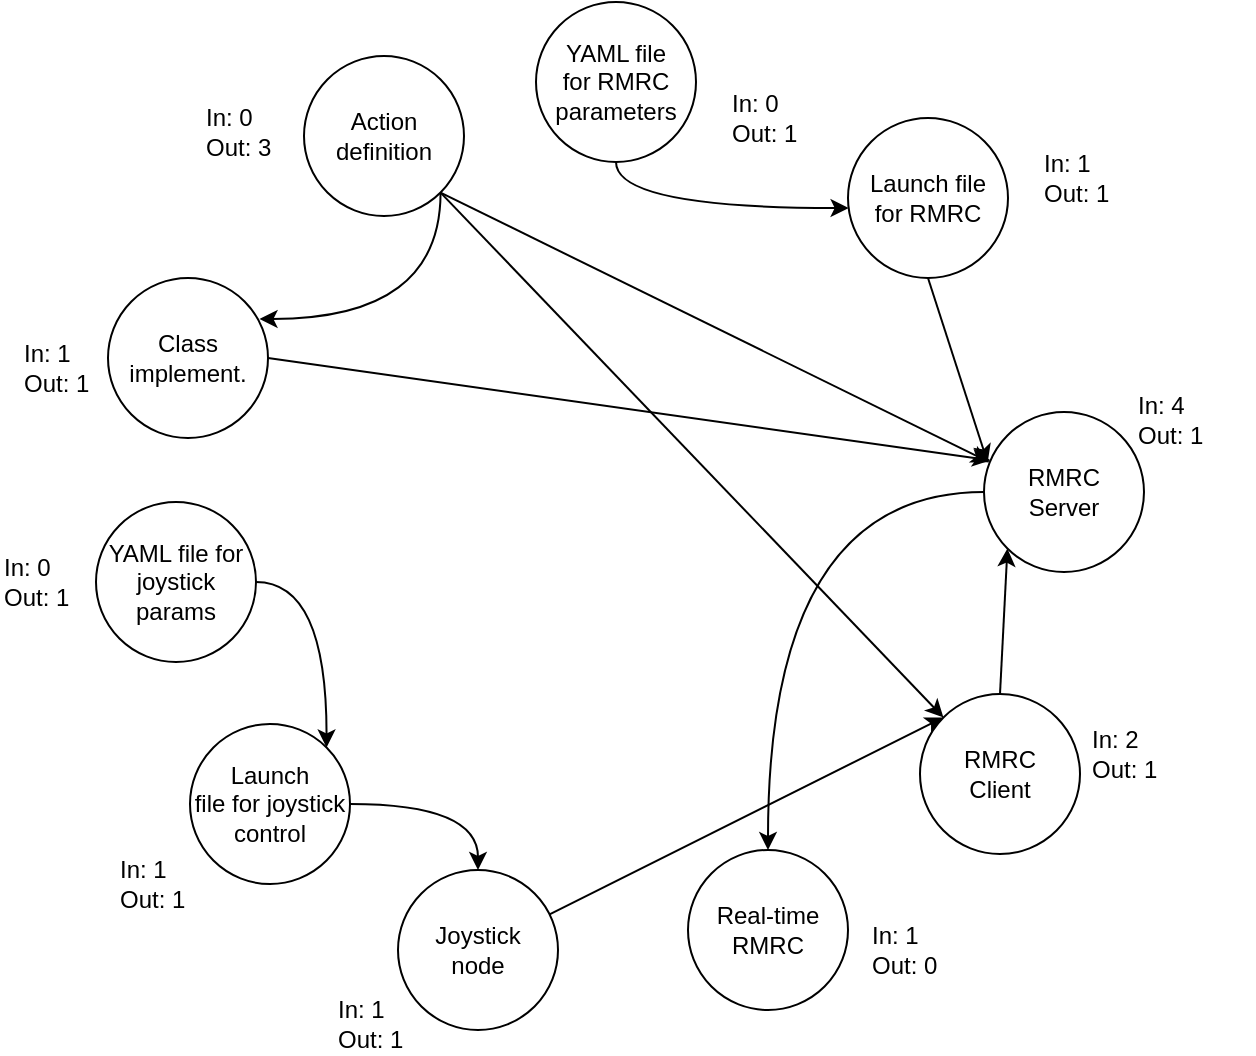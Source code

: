 <mxfile version="26.0.6" pages="2">
  <diagram name="IRD" id="ZztUI7UFo4Baf_EGebT_">
    <mxGraphModel dx="1101" dy="639" grid="0" gridSize="10" guides="1" tooltips="1" connect="1" arrows="1" fold="1" page="1" pageScale="1" pageWidth="827" pageHeight="583" math="0" shadow="0">
      <root>
        <mxCell id="0" />
        <mxCell id="1" parent="0" />
        <mxCell id="GeqlLUC7v0cgVlyrRViE-1" value="&lt;div&gt;YAML file&lt;/div&gt;&lt;div&gt;for RMRC&lt;/div&gt;&lt;div&gt;parameters&lt;br&gt;&lt;/div&gt;" style="ellipse;whiteSpace=wrap;html=1;aspect=fixed;" vertex="1" parent="1">
          <mxGeometry x="338" y="34" width="80" height="80" as="geometry" />
        </mxCell>
        <mxCell id="GeqlLUC7v0cgVlyrRViE-2" value="&lt;div&gt;Launch file&lt;/div&gt;&lt;div&gt;for RMRC&lt;br&gt;&lt;/div&gt;" style="ellipse;whiteSpace=wrap;html=1;aspect=fixed;" vertex="1" parent="1">
          <mxGeometry x="494" y="92" width="80" height="80" as="geometry" />
        </mxCell>
        <mxCell id="GeqlLUC7v0cgVlyrRViE-27" style="edgeStyle=orthogonalEdgeStyle;rounded=0;orthogonalLoop=1;jettySize=auto;html=1;curved=1;" edge="1" parent="1" source="GeqlLUC7v0cgVlyrRViE-3" target="GeqlLUC7v0cgVlyrRViE-4">
          <mxGeometry relative="1" as="geometry" />
        </mxCell>
        <mxCell id="GeqlLUC7v0cgVlyrRViE-3" value="RMRC&lt;br&gt;Server" style="ellipse;whiteSpace=wrap;html=1;aspect=fixed;" vertex="1" parent="1">
          <mxGeometry x="562" y="239" width="80" height="80" as="geometry" />
        </mxCell>
        <mxCell id="GeqlLUC7v0cgVlyrRViE-4" value="&lt;div&gt;Real-time&lt;/div&gt;&lt;div&gt;RMRC&lt;br&gt;&lt;/div&gt;" style="ellipse;whiteSpace=wrap;html=1;aspect=fixed;" vertex="1" parent="1">
          <mxGeometry x="414" y="458" width="80" height="80" as="geometry" />
        </mxCell>
        <mxCell id="GeqlLUC7v0cgVlyrRViE-32" style="rounded=0;orthogonalLoop=1;jettySize=auto;html=1;entryX=0;entryY=0;entryDx=0;entryDy=0;" edge="1" parent="1" source="GeqlLUC7v0cgVlyrRViE-5" target="GeqlLUC7v0cgVlyrRViE-20">
          <mxGeometry relative="1" as="geometry" />
        </mxCell>
        <mxCell id="GeqlLUC7v0cgVlyrRViE-5" value="&lt;div&gt;Joystick&lt;/div&gt;&lt;div&gt;node&lt;br&gt;&lt;/div&gt;" style="ellipse;whiteSpace=wrap;html=1;aspect=fixed;" vertex="1" parent="1">
          <mxGeometry x="269" y="468" width="80" height="80" as="geometry" />
        </mxCell>
        <mxCell id="GeqlLUC7v0cgVlyrRViE-6" value="&lt;div&gt;Class&lt;/div&gt;&lt;div&gt;implement.&lt;br&gt;&lt;/div&gt;" style="ellipse;whiteSpace=wrap;html=1;aspect=fixed;" vertex="1" parent="1">
          <mxGeometry x="124" y="172" width="80" height="80" as="geometry" />
        </mxCell>
        <mxCell id="GeqlLUC7v0cgVlyrRViE-30" style="rounded=0;orthogonalLoop=1;jettySize=auto;html=1;exitX=1;exitY=1;exitDx=0;exitDy=0;entryX=0;entryY=0;entryDx=0;entryDy=0;" edge="1" parent="1" source="GeqlLUC7v0cgVlyrRViE-7" target="GeqlLUC7v0cgVlyrRViE-20">
          <mxGeometry relative="1" as="geometry" />
        </mxCell>
        <mxCell id="GeqlLUC7v0cgVlyrRViE-33" style="edgeStyle=orthogonalEdgeStyle;rounded=0;orthogonalLoop=1;jettySize=auto;html=1;exitX=1;exitY=1;exitDx=0;exitDy=0;entryX=0.947;entryY=0.256;entryDx=0;entryDy=0;curved=1;entryPerimeter=0;" edge="1" parent="1" source="GeqlLUC7v0cgVlyrRViE-7" target="GeqlLUC7v0cgVlyrRViE-6">
          <mxGeometry relative="1" as="geometry">
            <Array as="points">
              <mxPoint x="290" y="192" />
            </Array>
          </mxGeometry>
        </mxCell>
        <mxCell id="GeqlLUC7v0cgVlyrRViE-7" value="&lt;div&gt;Action&lt;/div&gt;&lt;div&gt;definition&lt;br&gt;&lt;/div&gt;" style="ellipse;whiteSpace=wrap;html=1;aspect=fixed;" vertex="1" parent="1">
          <mxGeometry x="222" y="61" width="80" height="80" as="geometry" />
        </mxCell>
        <mxCell id="GeqlLUC7v0cgVlyrRViE-12" style="edgeStyle=orthogonalEdgeStyle;rounded=0;orthogonalLoop=1;jettySize=auto;html=1;exitX=0.5;exitY=1;exitDx=0;exitDy=0;curved=1;" edge="1" parent="1" source="GeqlLUC7v0cgVlyrRViE-1" target="GeqlLUC7v0cgVlyrRViE-2">
          <mxGeometry relative="1" as="geometry">
            <mxPoint x="360" y="116" as="sourcePoint" />
            <mxPoint x="476.0" y="134" as="targetPoint" />
            <Array as="points">
              <mxPoint x="378" y="137" />
            </Array>
          </mxGeometry>
        </mxCell>
        <mxCell id="GeqlLUC7v0cgVlyrRViE-20" value="&lt;div&gt;RMRC&lt;/div&gt;&lt;div&gt;Client&lt;br&gt;&lt;/div&gt;" style="ellipse;whiteSpace=wrap;html=1;aspect=fixed;" vertex="1" parent="1">
          <mxGeometry x="530" y="380" width="80" height="80" as="geometry" />
        </mxCell>
        <mxCell id="GeqlLUC7v0cgVlyrRViE-28" style="rounded=0;orthogonalLoop=1;jettySize=auto;html=1;exitX=1;exitY=0.5;exitDx=0;exitDy=0;entryX=0.04;entryY=0.302;entryDx=0;entryDy=0;entryPerimeter=0;" edge="1" parent="1" source="GeqlLUC7v0cgVlyrRViE-6" target="GeqlLUC7v0cgVlyrRViE-3">
          <mxGeometry relative="1" as="geometry" />
        </mxCell>
        <mxCell id="GeqlLUC7v0cgVlyrRViE-29" style="rounded=0;orthogonalLoop=1;jettySize=auto;html=1;exitX=1;exitY=1;exitDx=0;exitDy=0;entryX=0.034;entryY=0.314;entryDx=0;entryDy=0;entryPerimeter=0;" edge="1" parent="1" source="GeqlLUC7v0cgVlyrRViE-7" target="GeqlLUC7v0cgVlyrRViE-3">
          <mxGeometry relative="1" as="geometry" />
        </mxCell>
        <mxCell id="GeqlLUC7v0cgVlyrRViE-34" style="rounded=0;orthogonalLoop=1;jettySize=auto;html=1;exitX=0.5;exitY=1;exitDx=0;exitDy=0;entryX=0.023;entryY=0.316;entryDx=0;entryDy=0;entryPerimeter=0;" edge="1" parent="1" source="GeqlLUC7v0cgVlyrRViE-2" target="GeqlLUC7v0cgVlyrRViE-3">
          <mxGeometry relative="1" as="geometry" />
        </mxCell>
        <mxCell id="GeqlLUC7v0cgVlyrRViE-35" value="In: 0&lt;br&gt;Out: 1" style="text;html=1;align=left;verticalAlign=middle;whiteSpace=wrap;rounded=0;" vertex="1" parent="1">
          <mxGeometry x="434" y="77" width="60" height="30" as="geometry" />
        </mxCell>
        <mxCell id="GeqlLUC7v0cgVlyrRViE-36" value="In: 0&lt;br&gt;Out: 3" style="text;html=1;align=left;verticalAlign=middle;whiteSpace=wrap;rounded=0;" vertex="1" parent="1">
          <mxGeometry x="171" y="84" width="60" height="30" as="geometry" />
        </mxCell>
        <mxCell id="GeqlLUC7v0cgVlyrRViE-37" value="In: 1&lt;br&gt;Out: 1" style="text;html=1;align=left;verticalAlign=middle;whiteSpace=wrap;rounded=0;" vertex="1" parent="1">
          <mxGeometry x="590" y="107" width="60" height="30" as="geometry" />
        </mxCell>
        <mxCell id="GeqlLUC7v0cgVlyrRViE-38" value="In: 4&lt;br&gt;Out: 1" style="text;html=1;align=left;verticalAlign=middle;whiteSpace=wrap;rounded=0;" vertex="1" parent="1">
          <mxGeometry x="637" y="228" width="60" height="30" as="geometry" />
        </mxCell>
        <mxCell id="GeqlLUC7v0cgVlyrRViE-39" value="In: 2&lt;br&gt;Out: 1" style="text;html=1;align=left;verticalAlign=middle;whiteSpace=wrap;rounded=0;" vertex="1" parent="1">
          <mxGeometry x="614" y="395" width="60" height="30" as="geometry" />
        </mxCell>
        <mxCell id="GeqlLUC7v0cgVlyrRViE-40" value="In: 1&lt;br&gt;Out: 0" style="text;html=1;align=left;verticalAlign=middle;whiteSpace=wrap;rounded=0;" vertex="1" parent="1">
          <mxGeometry x="504" y="493" width="60" height="30" as="geometry" />
        </mxCell>
        <mxCell id="GeqlLUC7v0cgVlyrRViE-41" value="In: 1&lt;br&gt;Out: 1" style="text;html=1;align=left;verticalAlign=middle;whiteSpace=wrap;rounded=0;" vertex="1" parent="1">
          <mxGeometry x="237" y="530" width="60" height="30" as="geometry" />
        </mxCell>
        <mxCell id="GeqlLUC7v0cgVlyrRViE-42" value="In: 1&lt;br&gt;Out: 1" style="text;html=1;align=left;verticalAlign=middle;whiteSpace=wrap;rounded=0;" vertex="1" parent="1">
          <mxGeometry x="80" y="202" width="60" height="30" as="geometry" />
        </mxCell>
        <mxCell id="yByc-HozEYMyKK4KmhE0-6" style="edgeStyle=orthogonalEdgeStyle;rounded=0;orthogonalLoop=1;jettySize=auto;html=1;exitX=1;exitY=0.5;exitDx=0;exitDy=0;entryX=1;entryY=0;entryDx=0;entryDy=0;curved=1;" edge="1" parent="1" source="yByc-HozEYMyKK4KmhE0-1" target="yByc-HozEYMyKK4KmhE0-2">
          <mxGeometry relative="1" as="geometry" />
        </mxCell>
        <mxCell id="yByc-HozEYMyKK4KmhE0-1" value="YAML file for joystick params" style="ellipse;whiteSpace=wrap;html=1;aspect=fixed;" vertex="1" parent="1">
          <mxGeometry x="118" y="284" width="80" height="80" as="geometry" />
        </mxCell>
        <mxCell id="yByc-HozEYMyKK4KmhE0-7" style="edgeStyle=orthogonalEdgeStyle;rounded=0;orthogonalLoop=1;jettySize=auto;html=1;exitX=1;exitY=0.5;exitDx=0;exitDy=0;entryX=0.5;entryY=0;entryDx=0;entryDy=0;curved=1;" edge="1" parent="1" source="yByc-HozEYMyKK4KmhE0-2" target="GeqlLUC7v0cgVlyrRViE-5">
          <mxGeometry relative="1" as="geometry" />
        </mxCell>
        <mxCell id="yByc-HozEYMyKK4KmhE0-2" value="&lt;div&gt;Launch&lt;/div&gt;&lt;div&gt;file for joystick control&lt;/div&gt;" style="ellipse;whiteSpace=wrap;html=1;aspect=fixed;" vertex="1" parent="1">
          <mxGeometry x="165" y="395" width="80" height="80" as="geometry" />
        </mxCell>
        <mxCell id="yByc-HozEYMyKK4KmhE0-4" value="" style="endArrow=classic;html=1;rounded=0;entryX=0;entryY=1;entryDx=0;entryDy=0;exitX=0.5;exitY=0;exitDx=0;exitDy=0;" edge="1" parent="1" source="GeqlLUC7v0cgVlyrRViE-20" target="GeqlLUC7v0cgVlyrRViE-3">
          <mxGeometry width="50" height="50" relative="1" as="geometry">
            <mxPoint x="474" y="362" as="sourcePoint" />
            <mxPoint x="524" y="312" as="targetPoint" />
          </mxGeometry>
        </mxCell>
        <mxCell id="yByc-HozEYMyKK4KmhE0-8" value="In: 1&lt;br&gt;Out: 1" style="text;html=1;align=left;verticalAlign=middle;whiteSpace=wrap;rounded=0;" vertex="1" parent="1">
          <mxGeometry x="128" y="460" width="60" height="30" as="geometry" />
        </mxCell>
        <mxCell id="yByc-HozEYMyKK4KmhE0-9" value="In: 0&lt;br&gt;Out: 1" style="text;html=1;align=left;verticalAlign=middle;whiteSpace=wrap;rounded=0;" vertex="1" parent="1">
          <mxGeometry x="70" y="309" width="60" height="30" as="geometry" />
        </mxCell>
      </root>
    </mxGraphModel>
  </diagram>
  <diagram id="BGe6c6snhMbxc2aQ3Tmw" name="AND">
    <mxGraphModel dx="1186" dy="688" grid="0" gridSize="10" guides="1" tooltips="1" connect="1" arrows="1" fold="1" page="1" pageScale="1" pageWidth="827" pageHeight="583" math="0" shadow="0">
      <root>
        <mxCell id="0" />
        <mxCell id="1" parent="0" />
        <mxCell id="Xk7yZHqxL8JD0cgKCvSf-2" value="Follow Twist Action" style="shape=umlFrame;whiteSpace=wrap;html=1;pointerEvents=0;width=135;height=26;fillColor=light-dark(#f6f5f4, #ededed);fontColor=#333333;strokeColor=light-dark(#9a9996, #959595);" vertex="1" parent="1">
          <mxGeometry x="22" y="50" width="615" height="320" as="geometry" />
        </mxCell>
        <mxCell id="1AM5fQOqmrsRHxT2caFB-1" style="edgeStyle=orthogonalEdgeStyle;rounded=0;orthogonalLoop=1;jettySize=auto;html=1;" edge="1" parent="1" source="a8dyRQyyEFPgdV57txJj-1" target="LcMsByWjZF409x7SMPKu-1">
          <mxGeometry relative="1" as="geometry" />
        </mxCell>
        <mxCell id="a8dyRQyyEFPgdV57txJj-1" value="Create YAML file for RMRC" style="rounded=0;whiteSpace=wrap;html=1;" vertex="1" parent="1">
          <mxGeometry x="38" y="90" width="120" height="60" as="geometry" />
        </mxCell>
        <mxCell id="1AM5fQOqmrsRHxT2caFB-2" style="edgeStyle=orthogonalEdgeStyle;rounded=0;orthogonalLoop=1;jettySize=auto;html=1;entryX=0;entryY=0.5;entryDx=0;entryDy=0;" edge="1" parent="1" source="B_eDRJHcIsIQ3Wwjo6Z2-1" target="B_eDRJHcIsIQ3Wwjo6Z2-2">
          <mxGeometry relative="1" as="geometry" />
        </mxCell>
        <mxCell id="fkrswn6rbvlNY6d2LcAY-1" style="edgeStyle=orthogonalEdgeStyle;rounded=0;orthogonalLoop=1;jettySize=auto;html=1;entryX=0;entryY=0.5;entryDx=0;entryDy=0;" edge="1" parent="1" source="B_eDRJHcIsIQ3Wwjo6Z2-1" target="d47a-fUD3qFCAXdzB-Rb-1">
          <mxGeometry relative="1" as="geometry" />
        </mxCell>
        <mxCell id="B_eDRJHcIsIQ3Wwjo6Z2-1" value="Create Action definition for RMRC" style="rounded=0;whiteSpace=wrap;html=1;" vertex="1" parent="1">
          <mxGeometry x="32" y="234" width="120" height="60" as="geometry" />
        </mxCell>
        <mxCell id="zFqHaMm1jjovuSQxGK6M-1" style="edgeStyle=orthogonalEdgeStyle;rounded=0;orthogonalLoop=1;jettySize=auto;html=1;entryX=0;entryY=0.5;entryDx=0;entryDy=0;" edge="1" parent="1" source="B_eDRJHcIsIQ3Wwjo6Z2-2" target="Noa9F-WgYWqrGLi9jO0L-1">
          <mxGeometry relative="1" as="geometry" />
        </mxCell>
        <mxCell id="B_eDRJHcIsIQ3Wwjo6Z2-2" value="Write C++ class for action methods" style="rounded=0;whiteSpace=wrap;html=1;" vertex="1" parent="1">
          <mxGeometry x="273" y="172" width="120" height="60" as="geometry" />
        </mxCell>
        <mxCell id="jIWQjOvn66h_Q_w6b8a--4" style="edgeStyle=orthogonalEdgeStyle;rounded=0;orthogonalLoop=1;jettySize=auto;html=1;entryX=0;entryY=0.5;entryDx=0;entryDy=0;" edge="1" parent="1" source="bNLjq_kHVCbMxRK_3IYQ-1" target="d47a-fUD3qFCAXdzB-Rb-2">
          <mxGeometry relative="1" as="geometry" />
        </mxCell>
        <mxCell id="bNLjq_kHVCbMxRK_3IYQ-1" value="Write joystick node for publishing twist command" style="rounded=0;whiteSpace=wrap;html=1;" vertex="1" parent="1">
          <mxGeometry x="497" y="424" width="120" height="60" as="geometry" />
        </mxCell>
        <mxCell id="Npb6c0QTL-i0MR_-YXwk-1" style="edgeStyle=orthogonalEdgeStyle;rounded=0;orthogonalLoop=1;jettySize=auto;html=1;entryX=0;entryY=0.5;entryDx=0;entryDy=0;" edge="1" parent="1" source="LcMsByWjZF409x7SMPKu-1" target="Noa9F-WgYWqrGLi9jO0L-1">
          <mxGeometry relative="1" as="geometry" />
        </mxCell>
        <mxCell id="LcMsByWjZF409x7SMPKu-1" value="Create launch file for RMRC" style="rounded=0;whiteSpace=wrap;html=1;" vertex="1" parent="1">
          <mxGeometry x="273" y="90" width="120" height="60" as="geometry" />
        </mxCell>
        <mxCell id="jIWQjOvn66h_Q_w6b8a--5" style="edgeStyle=orthogonalEdgeStyle;rounded=0;orthogonalLoop=1;jettySize=auto;html=1;entryX=0;entryY=0.5;entryDx=0;entryDy=0;" edge="1" parent="1" source="Noa9F-WgYWqrGLi9jO0L-1" target="d47a-fUD3qFCAXdzB-Rb-2">
          <mxGeometry relative="1" as="geometry">
            <mxPoint x="705.941" y="158.706" as="targetPoint" />
          </mxGeometry>
        </mxCell>
        <mxCell id="Noa9F-WgYWqrGLi9jO0L-1" value="Write C++ executable for action server" style="rounded=0;whiteSpace=wrap;html=1;" vertex="1" parent="1">
          <mxGeometry x="497" y="234" width="120" height="60" as="geometry" />
        </mxCell>
        <mxCell id="B-WOvVUX7FR4MoTsePXE-1" style="edgeStyle=orthogonalEdgeStyle;rounded=0;orthogonalLoop=1;jettySize=auto;html=1;entryX=0;entryY=0.5;entryDx=0;entryDy=0;" edge="1" parent="1" source="d47a-fUD3qFCAXdzB-Rb-1" target="Noa9F-WgYWqrGLi9jO0L-1">
          <mxGeometry relative="1" as="geometry" />
        </mxCell>
        <mxCell id="d47a-fUD3qFCAXdzB-Rb-1" value="Write C++ executable for action client" style="rounded=0;whiteSpace=wrap;html=1;" vertex="1" parent="1">
          <mxGeometry x="273" y="299" width="120" height="60" as="geometry" />
        </mxCell>
        <mxCell id="d47a-fUD3qFCAXdzB-Rb-2" value="Test RMRC on robot" style="rounded=0;whiteSpace=wrap;html=1;" vertex="1" parent="1">
          <mxGeometry x="687" y="314" width="120" height="60" as="geometry" />
        </mxCell>
        <mxCell id="jIWQjOvn66h_Q_w6b8a--3" style="edgeStyle=orthogonalEdgeStyle;rounded=0;orthogonalLoop=1;jettySize=auto;html=1;exitX=1;exitY=0.5;exitDx=0;exitDy=0;entryX=0;entryY=0.5;entryDx=0;entryDy=0;" edge="1" parent="1" source="i8iA1eZVVCiF6qd9GBHD-1" target="bNLjq_kHVCbMxRK_3IYQ-1">
          <mxGeometry relative="1" as="geometry" />
        </mxCell>
        <mxCell id="i8iA1eZVVCiF6qd9GBHD-1" value="Create launch file for joystick node" style="rounded=0;whiteSpace=wrap;html=1;" vertex="1" parent="1">
          <mxGeometry x="265" y="424" width="120" height="60" as="geometry" />
        </mxCell>
        <mxCell id="jIWQjOvn66h_Q_w6b8a--1" style="edgeStyle=orthogonalEdgeStyle;rounded=0;orthogonalLoop=1;jettySize=auto;html=1;entryX=0;entryY=0.5;entryDx=0;entryDy=0;" edge="1" parent="1" source="i8iA1eZVVCiF6qd9GBHD-2" target="i8iA1eZVVCiF6qd9GBHD-1">
          <mxGeometry relative="1" as="geometry" />
        </mxCell>
        <mxCell id="i8iA1eZVVCiF6qd9GBHD-2" value="Create YAML file for joystick node" style="rounded=0;whiteSpace=wrap;html=1;" vertex="1" parent="1">
          <mxGeometry x="32" y="424" width="120" height="60" as="geometry" />
        </mxCell>
        <mxCell id="Xk7yZHqxL8JD0cgKCvSf-3" value="Joystick Control" style="shape=umlFrame;whiteSpace=wrap;html=1;pointerEvents=0;width=135;height=26;fillColor=light-dark(#f6f5f4, #ededed);fontColor=#333333;strokeColor=light-dark(#9a9996, #959595);" vertex="1" parent="1">
          <mxGeometry x="22" y="383" width="615" height="122" as="geometry" />
        </mxCell>
      </root>
    </mxGraphModel>
  </diagram>
</mxfile>
